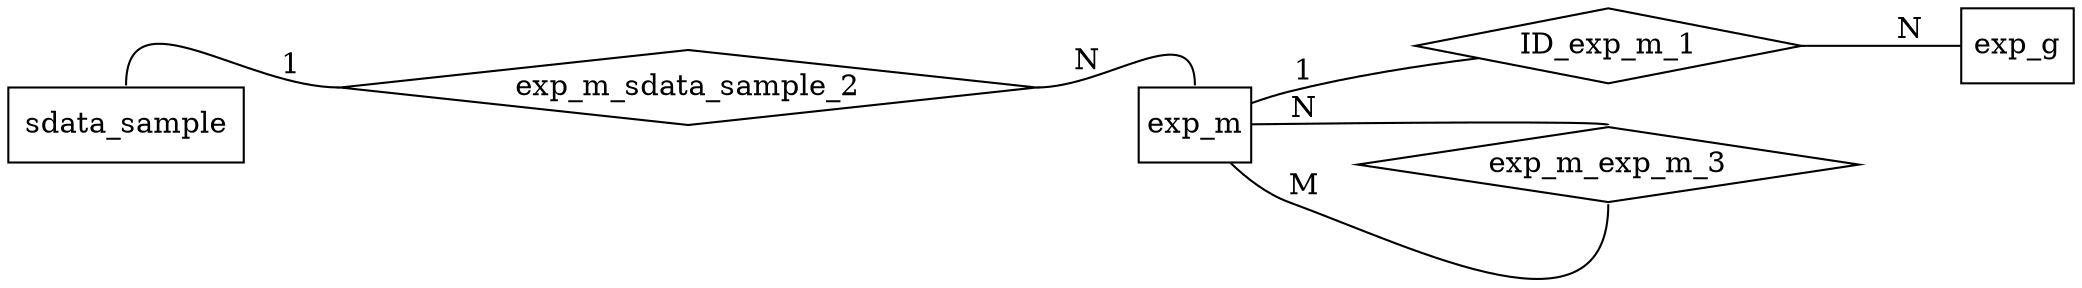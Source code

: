 digraph G {
	rankdir=LR;
	node [shape=box];
	edge [arrowhead=none];
	
exp_m [texlbl="\graphicspath{{/home/jmfernandez/projects/BLUEPRINT/model/schema+tools/doc-templates/BLUEPRINT/icons/}} \arrayrulecolor{Black} \begin{tabular}{ c l }  \multicolumn{2}{c}{\textbf{\hyperref[tab:exp_m]{\Large{}Expression - Metadata File}}} \\ \hline \includegraphics[height=1.6ex]{pk.pdf} & \hyperref[column:exp.m.analysis_id]{\textbf{analysis\_id}} \\  & \hyperref[column:exp.m.alignment_algorithm]{alignment\_algorithm} \\  & \hyperref[column:exp.m.analysis_group_id]{analysis\_group\_id} \\ \hyperref[column:sdata.sample.sample_id]{\includegraphics[height=1.6ex]{fk.pdf}} & \hyperref[column:exp.m.analyzed_sample_id]{\textit{analyzed\_sample\_id}} \\  & \hyperref[column:exp.m.assembly_version]{assembly\_version} \\ \hyperref[column:exp.m.analysis_id]{\includegraphics[height=1.6ex]{fk.pdf}} & \hyperref[column:exp.m.base_analysis_id]{\textit{\textbf{\textcolor{gray}{base\_analysis\_id}}}} \\  & \hyperref[column:exp.m.data_status]{data\_status} \\  & \hyperref[column:exp.m.experimental_group_id]{experimental\_group\_id} \\  & \hyperref[column:exp.m.experimental_protocol]{\textcolor{gray}{experimental\_protocol}} \\  & \hyperref[column:exp.m.note]{\textcolor{gray}{note}} \\  & \hyperref[column:exp.m.other_analysis_algorithm]{\textcolor{gray}{other\_analysis\_algorithm}} \\  & \hyperref[column:exp.m.platform]{platform} \\  & \hyperref[column:exp.m.program_versions]{\textbf{\textcolor{gray}{program\_versions}}} \\  & \hyperref[column:exp.m.raw_data_accession]{\textcolor{gray}{raw\_data\_accession}} \\  & \hyperref[column:exp.m.raw_data_repository]{raw\_data\_repository} \\  & \hyperref[column:exp.m.seq_coverage]{\textcolor{gray}{seq\_coverage}} \end{tabular}",style="top color=exp_m,rounded corners,drop shadow",margin="0,0"];
exp_g [texlbl="\graphicspath{{/home/jmfernandez/projects/BLUEPRINT/model/schema+tools/doc-templates/BLUEPRINT/icons/}} \arrayrulecolor{Black} \begin{tabular}{ c l }  \multicolumn{2}{c}{\textbf{\hyperref[tab:exp_g]{\Large{}Expression - Gene File}}} \\ \hline \hyperref[column:exp.m.analysis_id]{\includegraphics[height=1.6ex]{fkpk.pdf}} & \hyperref[column:exp.g.analysis_id]{\textit{\textbf{analysis\_id}}} \\ \includegraphics[height=1.6ex]{pk.pdf} & \hyperref[column:exp.g.gene_stable_id]{\textbf{gene\_stable\_id}} \\  & \hyperref[column:exp.g.chromosome]{chromosome} \\  & \hyperref[column:exp.g.chromosome_end]{chromosome\_end} \\  & \hyperref[column:exp.g.chromosome_start]{chromosome\_start} \\  & \hyperref[column:exp.g.chromosome_strand]{\textcolor{gray}{chromosome\_strand}} \\  & \hyperref[column:exp.g.is_annotated]{is\_annotated} \\  & \hyperref[column:exp.g.normalized_expression_level]{\textcolor{gray}{normalized\_expression\_level}} \\  & \hyperref[column:exp.g.normalized_read_count]{normalized\_read\_count} \\  & \hyperref[column:exp.g.note]{\textcolor{gray}{note}} \\  & \hyperref[column:exp.g.probability]{\textcolor{gray}{probability}} \\  & \hyperref[column:exp.g.probeset_id]{\textcolor{gray}{probeset\_id}} \\  & \hyperref[column:exp.g.quality_score]{\textcolor{gray}{quality\_score}} \\  & \hyperref[column:exp.g.raw_read_count]{raw\_read\_count} \\  & \hyperref[column:exp.g.reference_sample]{\textcolor{gray}{reference\_sample}} \\  & \hyperref[column:exp.g.validation_platform]{\textcolor{gray}{validation\_platform}} \\  & \hyperref[column:exp.g.validation_status]{validation\_status} \end{tabular}",style="top color=exp_g,rounded corners,drop shadow,double distance=2pt",margin="0,0"];
	{ rank=same; exp_m }
	
	node [shape=diamond, texlbl="Identifies"];
	
	
	ID_exp_m_1 [style="top color=exp_m,drop shadow,double distance=2pt"];
	exp_m -> ID_exp_m_1  [label="1"];
	ID_exp_m_1 -> exp_g [label="N",style="double distance=2pt"];
	
	node [shape=diamond];
	
	
	exp_m_sdata_sample_2 [style="top color=sdata_sample,drop shadow",texlbl="\parbox{3cm}{\centering Relationship \linebreak \textit{\small(analyzed\_)}}"];
	sdata_sample [shape="box",style="top color=sdata_sample,rounded corners,drop shadow",texlbl="\textbf{\hyperref[tab:sdata_sample]{\Large{}Analyzed Sample Data File}}"];
	sdata_sample:n -> exp_m_sdata_sample_2:w [label="1"];
	exp_m_sdata_sample_2:e -> exp_m:n [label="N",style="double distance=2pt"];
	
	exp_m_exp_m_3 [style="top color=exp_m,drop shadow",texlbl="\parbox{3cm}{\centering Relationship \linebreak \textit{\small(base\_)}}"];
	
	exp_m -> exp_m_exp_m_3:s [label="M"];
	exp_m_exp_m_3:n -> exp_m [label="N",style=""];
}
